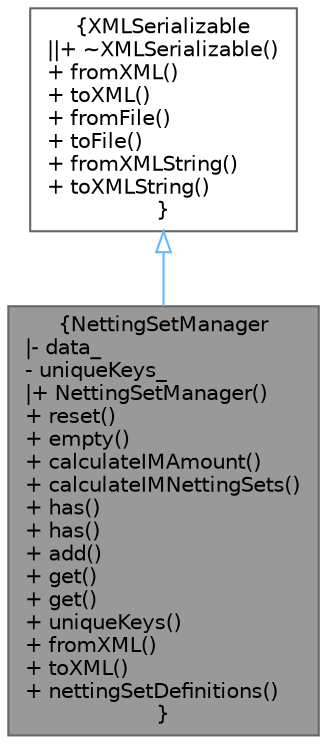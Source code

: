digraph "NettingSetManager"
{
 // INTERACTIVE_SVG=YES
 // LATEX_PDF_SIZE
  bgcolor="transparent";
  edge [fontname=Helvetica,fontsize=10,labelfontname=Helvetica,labelfontsize=10];
  node [fontname=Helvetica,fontsize=10,shape=box,height=0.2,width=0.4];
  Node1 [label="{NettingSetManager\n|- data_\l- uniqueKeys_\l|+ NettingSetManager()\l+ reset()\l+ empty()\l+ calculateIMAmount()\l+ calculateIMNettingSets()\l+ has()\l+ has()\l+ add()\l+ get()\l+ get()\l+ uniqueKeys()\l+ fromXML()\l+ toXML()\l+ nettingSetDefinitions()\l}",height=0.2,width=0.4,color="gray40", fillcolor="grey60", style="filled", fontcolor="black",tooltip="Netting Set Manager."];
  Node2 -> Node1 [dir="back",color="steelblue1",style="solid",arrowtail="onormal"];
  Node2 [label="{XMLSerializable\n||+ ~XMLSerializable()\l+ fromXML()\l+ toXML()\l+ fromFile()\l+ toFile()\l+ fromXMLString()\l+ toXMLString()\l}",height=0.2,width=0.4,color="gray40", fillcolor="white", style="filled",URL="$classore_1_1data_1_1_x_m_l_serializable.html",tooltip="Base class for all serializable classes."];
}
